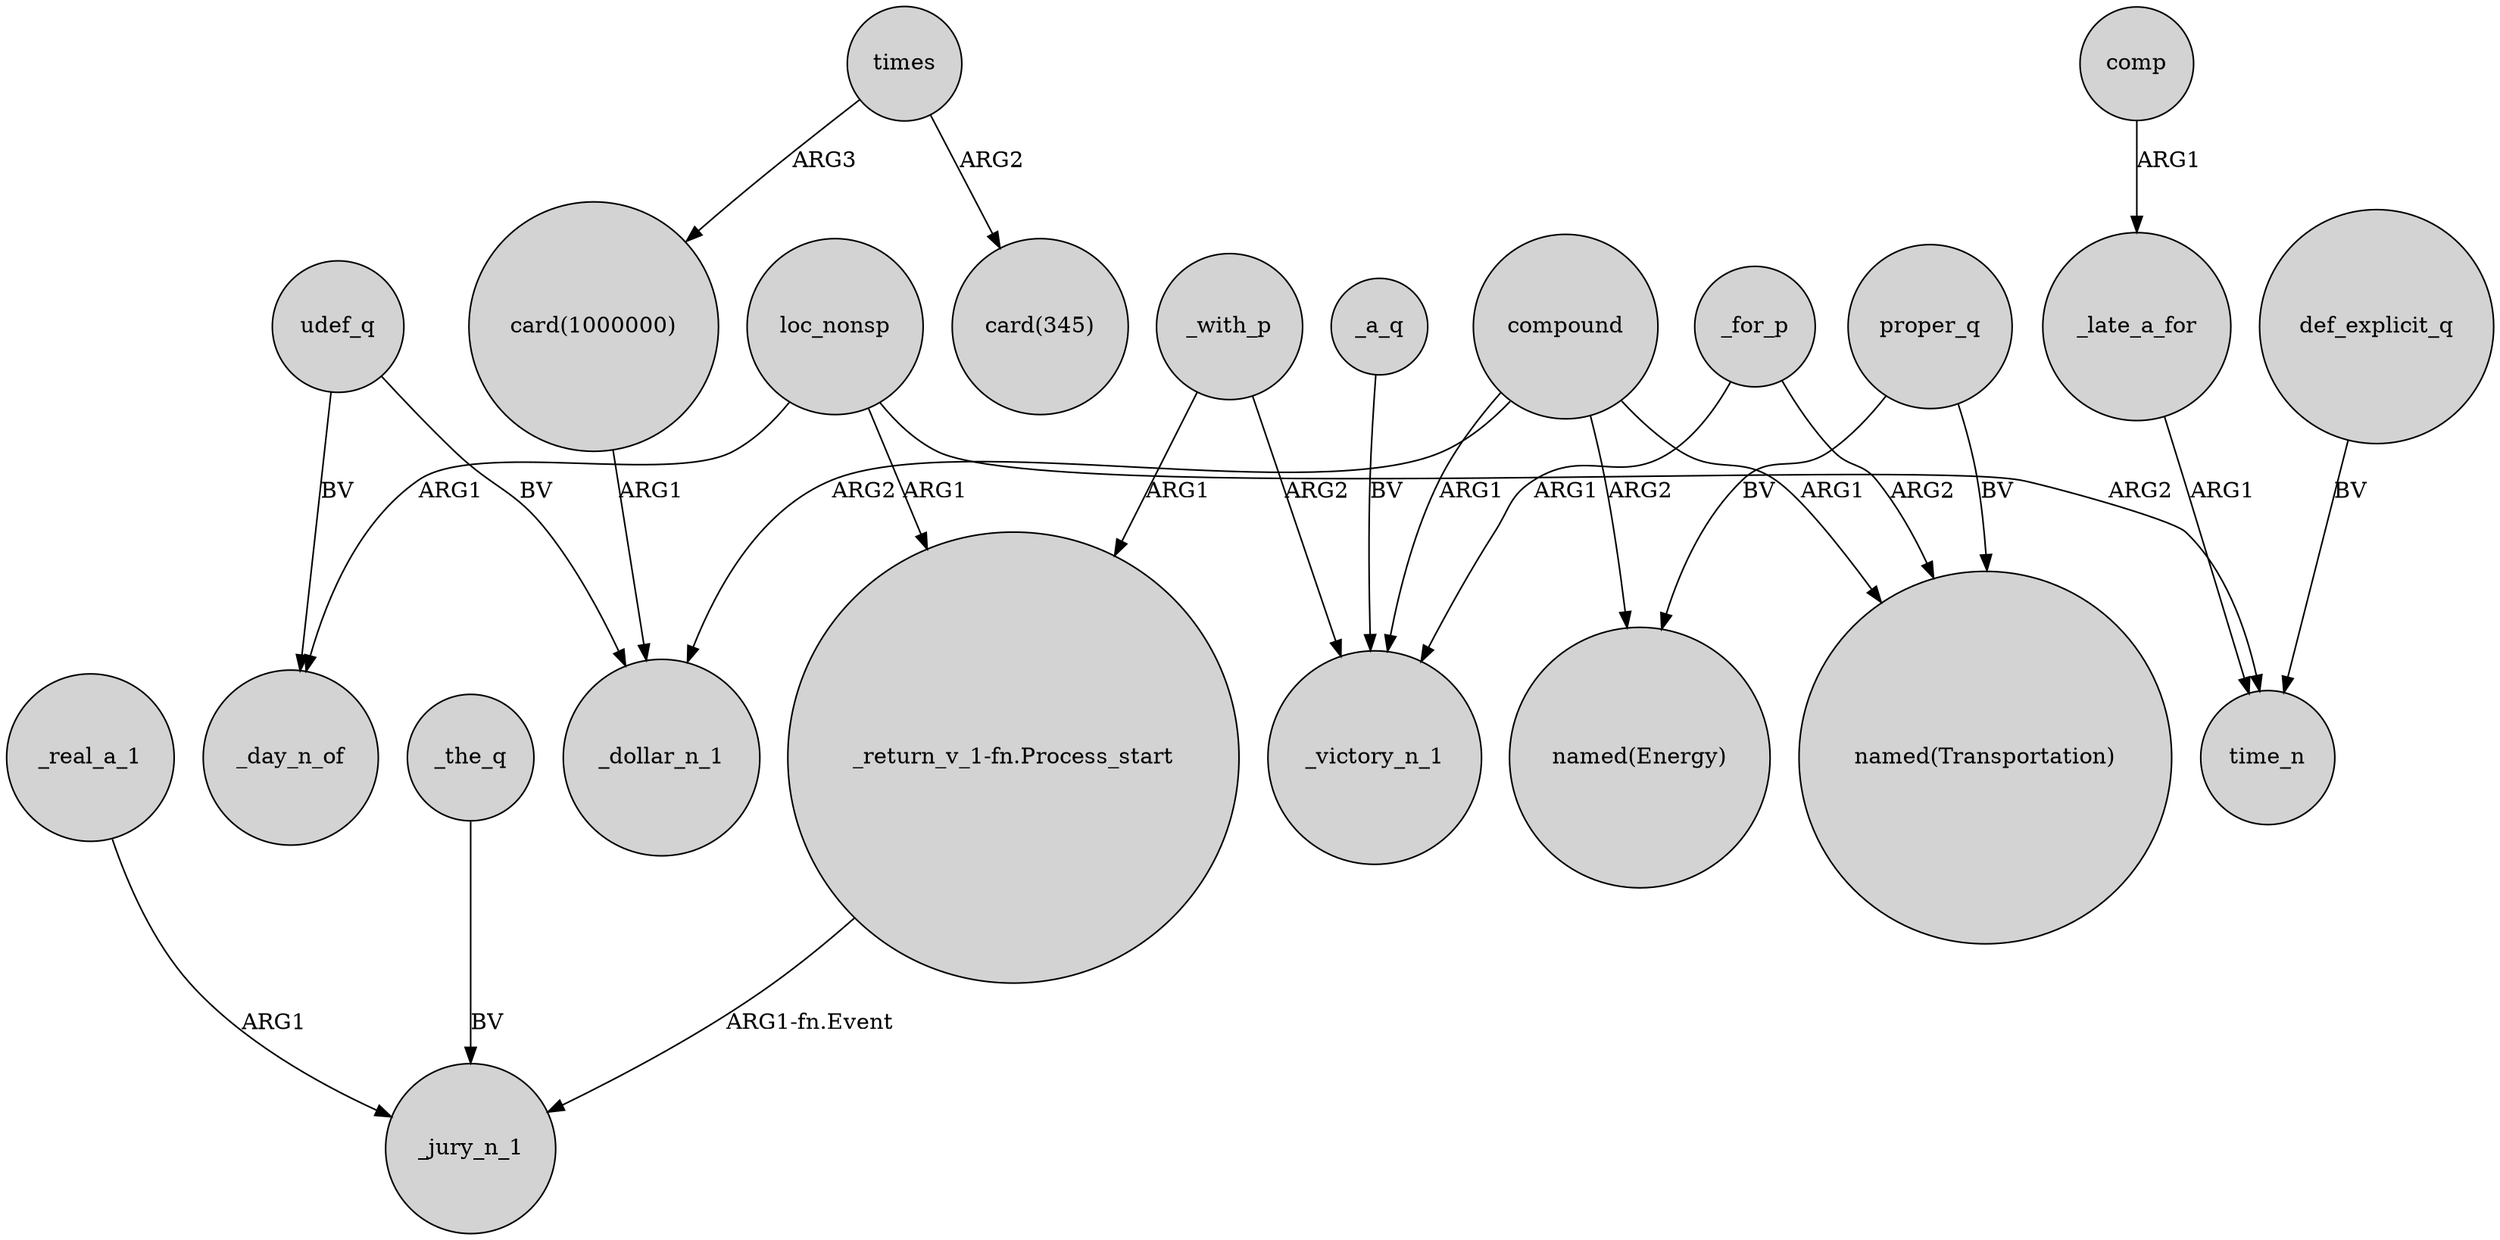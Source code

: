 digraph {
	node [shape=circle style=filled]
	_real_a_1 -> _jury_n_1 [label=ARG1]
	loc_nonsp -> "_return_v_1-fn.Process_start" [label=ARG1]
	compound -> "named(Transportation)" [label=ARG1]
	_for_p -> _victory_n_1 [label=ARG1]
	_with_p -> "_return_v_1-fn.Process_start" [label=ARG1]
	_for_p -> "named(Transportation)" [label=ARG2]
	times -> "card(1000000)" [label=ARG3]
	compound -> "named(Energy)" [label=ARG2]
	compound -> _dollar_n_1 [label=ARG2]
	_a_q -> _victory_n_1 [label=BV]
	_with_p -> _victory_n_1 [label=ARG2]
	compound -> _victory_n_1 [label=ARG1]
	udef_q -> _day_n_of [label=BV]
	"_return_v_1-fn.Process_start" -> _jury_n_1 [label="ARG1-fn.Event"]
	_late_a_for -> time_n [label=ARG1]
	comp -> _late_a_for [label=ARG1]
	proper_q -> "named(Transportation)" [label=BV]
	loc_nonsp -> _day_n_of [label=ARG1]
	udef_q -> _dollar_n_1 [label=BV]
	"card(1000000)" -> _dollar_n_1 [label=ARG1]
	def_explicit_q -> time_n [label=BV]
	loc_nonsp -> time_n [label=ARG2]
	_the_q -> _jury_n_1 [label=BV]
	times -> "card(345)" [label=ARG2]
	proper_q -> "named(Energy)" [label=BV]
}
